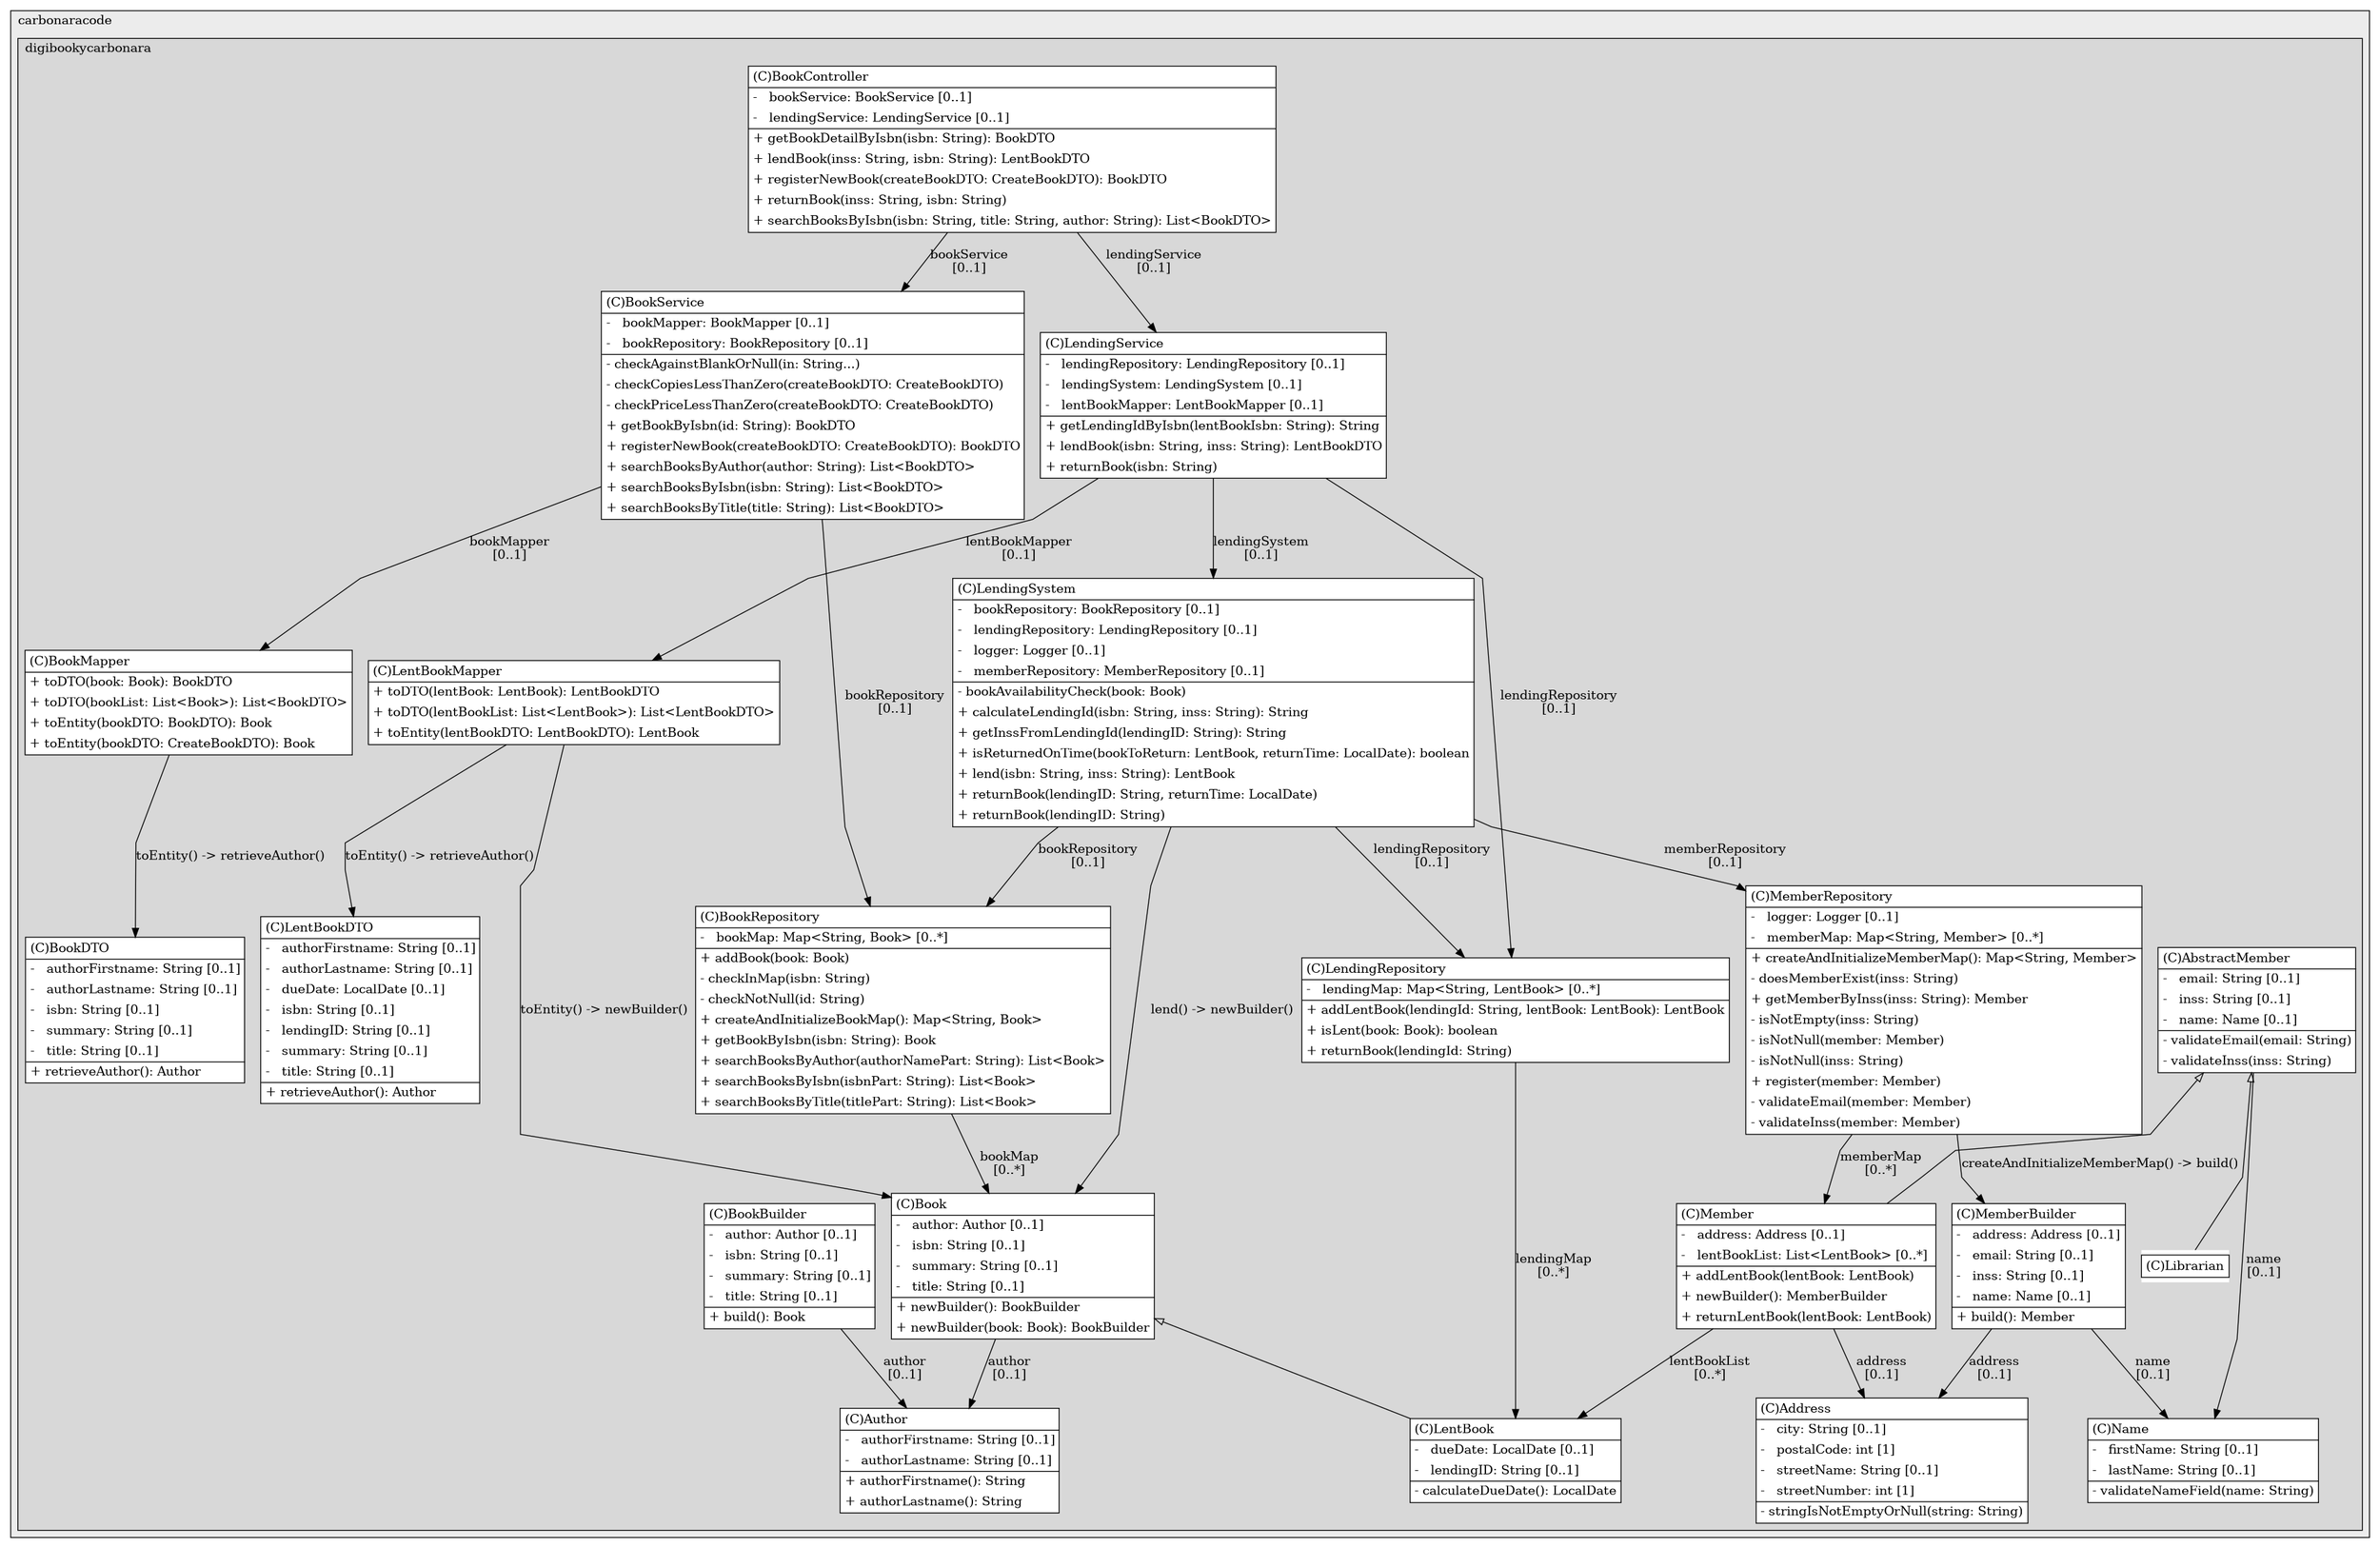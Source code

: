 @startuml

/' diagram meta data start
config=StructureConfiguration;
{
  "projectClassification": {
    "searchMode": "OpenProject", // OpenProject, AllProjects
    "includedProjects": "",
    "pathEndKeywords": "*.impl",
    "isClientPath": "",
    "isClientName": "",
    "isTestPath": "",
    "isTestName": "",
    "isMappingPath": "",
    "isMappingName": "",
    "isDataAccessPath": "",
    "isDataAccessName": "",
    "isDataStructurePath": "",
    "isDataStructureName": "",
    "isInterfaceStructuresPath": "",
    "isInterfaceStructuresName": "",
    "isEntryPointPath": "",
    "isEntryPointName": "",
    "treatFinalFieldsAsMandatory": false
  },
  "graphRestriction": {
    "classPackageExcludeFilter": "",
    "classPackageIncludeFilter": "",
    "classNameExcludeFilter": "",
    "classNameIncludeFilter": "",
    "methodNameExcludeFilter": "",
    "methodNameIncludeFilter": "",
    "removeByInheritance": "", // inheritance/annotation based filtering is done in a second step
    "removeByAnnotation": "",
    "removeByClassPackage": "", // cleanup the graph after inheritance/annotation based filtering is done
    "removeByClassName": "",
    "cutMappings": false,
    "cutEnum": true,
    "cutTests": true,
    "cutClient": true,
    "cutDataAccess": false,
    "cutInterfaceStructures": false,
    "cutDataStructures": false,
    "cutGetterAndSetter": true,
    "cutConstructors": true
  },
  "graphTraversal": {
    "forwardDepth": 6,
    "backwardDepth": 6,
    "classPackageExcludeFilter": "",
    "classPackageIncludeFilter": "",
    "classNameExcludeFilter": "",
    "classNameIncludeFilter": "",
    "methodNameExcludeFilter": "",
    "methodNameIncludeFilter": "",
    "hideMappings": false,
    "hideDataStructures": false,
    "hidePrivateMethods": true,
    "hideInterfaceCalls": true, // indirection: implementation -> interface (is hidden) -> implementation
    "onlyShowApplicationEntryPoints": false, // root node is included
    "useMethodCallsForStructureDiagram": "ForwardOnly" // ForwardOnly, BothDirections, No
  },
  "details": {
    "aggregation": "GroupByClass", // ByClass, GroupByClass, None
    "showClassGenericTypes": true,
    "showMethods": true,
    "showMethodParameterNames": true,
    "showMethodParameterTypes": true,
    "showMethodReturnType": true,
    "showPackageLevels": 2,
    "showDetailedClassStructure": true
  },
  "rootClass": "com.carbonaracode.digibookycarbonara.books.BookController",
  "extensionCallbackMethod": "" // qualified.class.name#methodName - signature: public static String method(String)
}
diagram meta data end '/



digraph g {
    rankdir="TB"
    splines=polyline


'nodes
subgraph cluster_1196949968 {
   	label=carbonaracode
	labeljust=l
	fillcolor="#ececec"
	style=filled

   subgraph cluster_1776094584 {
   	label=digibookycarbonara
	labeljust=l
	fillcolor="#d8d8d8"
	style=filled

   AbstractMember1296305264[
	label=<<TABLE BORDER="1" CELLBORDER="0" CELLPADDING="4" CELLSPACING="0">
<TR><TD ALIGN="LEFT" >(C)AbstractMember</TD></TR>
<HR/>
<TR><TD ALIGN="LEFT" >-   email: String [0..1]</TD></TR>
<TR><TD ALIGN="LEFT" >-   inss: String [0..1]</TD></TR>
<TR><TD ALIGN="LEFT" >-   name: Name [0..1]</TD></TR>
<HR/>
<TR><TD ALIGN="LEFT" >- validateEmail(email: String)</TD></TR>
<TR><TD ALIGN="LEFT" >- validateInss(inss: String)</TD></TR>
</TABLE>>
	style=filled
	margin=0
	shape=plaintext
	fillcolor="#FFFFFF"
];

Address1296305264[
	label=<<TABLE BORDER="1" CELLBORDER="0" CELLPADDING="4" CELLSPACING="0">
<TR><TD ALIGN="LEFT" >(C)Address</TD></TR>
<HR/>
<TR><TD ALIGN="LEFT" >-   city: String [0..1]</TD></TR>
<TR><TD ALIGN="LEFT" >-   postalCode: int [1]</TD></TR>
<TR><TD ALIGN="LEFT" >-   streetName: String [0..1]</TD></TR>
<TR><TD ALIGN="LEFT" >-   streetNumber: int [1]</TD></TR>
<HR/>
<TR><TD ALIGN="LEFT" >- stringIsNotEmptyOrNull(string: String)</TD></TR>
</TABLE>>
	style=filled
	margin=0
	shape=plaintext
	fillcolor="#FFFFFF"
];

Author1398452287[
	label=<<TABLE BORDER="1" CELLBORDER="0" CELLPADDING="4" CELLSPACING="0">
<TR><TD ALIGN="LEFT" >(C)Author</TD></TR>
<HR/>
<TR><TD ALIGN="LEFT" >-   authorFirstname: String [0..1]</TD></TR>
<TR><TD ALIGN="LEFT" >-   authorLastname: String [0..1]</TD></TR>
<HR/>
<TR><TD ALIGN="LEFT" >+ authorFirstname(): String</TD></TR>
<TR><TD ALIGN="LEFT" >+ authorLastname(): String</TD></TR>
</TABLE>>
	style=filled
	margin=0
	shape=plaintext
	fillcolor="#FFFFFF"
];

Book1398452287[
	label=<<TABLE BORDER="1" CELLBORDER="0" CELLPADDING="4" CELLSPACING="0">
<TR><TD ALIGN="LEFT" >(C)Book</TD></TR>
<HR/>
<TR><TD ALIGN="LEFT" >-   author: Author [0..1]</TD></TR>
<TR><TD ALIGN="LEFT" >-   isbn: String [0..1]</TD></TR>
<TR><TD ALIGN="LEFT" >-   summary: String [0..1]</TD></TR>
<TR><TD ALIGN="LEFT" >-   title: String [0..1]</TD></TR>
<HR/>
<TR><TD ALIGN="LEFT" >+ newBuilder(): BookBuilder</TD></TR>
<TR><TD ALIGN="LEFT" >+ newBuilder(book: Book): BookBuilder</TD></TR>
</TABLE>>
	style=filled
	margin=0
	shape=plaintext
	fillcolor="#FFFFFF"
];

BookBuilder1923921642[
	label=<<TABLE BORDER="1" CELLBORDER="0" CELLPADDING="4" CELLSPACING="0">
<TR><TD ALIGN="LEFT" >(C)BookBuilder</TD></TR>
<HR/>
<TR><TD ALIGN="LEFT" >-   author: Author [0..1]</TD></TR>
<TR><TD ALIGN="LEFT" >-   isbn: String [0..1]</TD></TR>
<TR><TD ALIGN="LEFT" >-   summary: String [0..1]</TD></TR>
<TR><TD ALIGN="LEFT" >-   title: String [0..1]</TD></TR>
<HR/>
<TR><TD ALIGN="LEFT" >+ build(): Book</TD></TR>
</TABLE>>
	style=filled
	margin=0
	shape=plaintext
	fillcolor="#FFFFFF"
];

BookController1398452287[
	label=<<TABLE BORDER="1" CELLBORDER="0" CELLPADDING="4" CELLSPACING="0">
<TR><TD ALIGN="LEFT" >(C)BookController</TD></TR>
<HR/>
<TR><TD ALIGN="LEFT" >-   bookService: BookService [0..1]</TD></TR>
<TR><TD ALIGN="LEFT" >-   lendingService: LendingService [0..1]</TD></TR>
<HR/>
<TR><TD ALIGN="LEFT" >+ getBookDetailByIsbn(isbn: String): BookDTO</TD></TR>
<TR><TD ALIGN="LEFT" >+ lendBook(inss: String, isbn: String): LentBookDTO</TD></TR>
<TR><TD ALIGN="LEFT" >+ registerNewBook(createBookDTO: CreateBookDTO): BookDTO</TD></TR>
<TR><TD ALIGN="LEFT" >+ returnBook(inss: String, isbn: String)</TD></TR>
<TR><TD ALIGN="LEFT" >+ searchBooksByIsbn(isbn: String, title: String, author: String): List&lt;BookDTO&gt;</TD></TR>
</TABLE>>
	style=filled
	margin=0
	shape=plaintext
	fillcolor="#FFFFFF"
];

BookDTO1398452287[
	label=<<TABLE BORDER="1" CELLBORDER="0" CELLPADDING="4" CELLSPACING="0">
<TR><TD ALIGN="LEFT" >(C)BookDTO</TD></TR>
<HR/>
<TR><TD ALIGN="LEFT" >-   authorFirstname: String [0..1]</TD></TR>
<TR><TD ALIGN="LEFT" >-   authorLastname: String [0..1]</TD></TR>
<TR><TD ALIGN="LEFT" >-   isbn: String [0..1]</TD></TR>
<TR><TD ALIGN="LEFT" >-   summary: String [0..1]</TD></TR>
<TR><TD ALIGN="LEFT" >-   title: String [0..1]</TD></TR>
<HR/>
<TR><TD ALIGN="LEFT" >+ retrieveAuthor(): Author</TD></TR>
</TABLE>>
	style=filled
	margin=0
	shape=plaintext
	fillcolor="#FFFFFF"
];

BookMapper1398452287[
	label=<<TABLE BORDER="1" CELLBORDER="0" CELLPADDING="4" CELLSPACING="0">
<TR><TD ALIGN="LEFT" >(C)BookMapper</TD></TR>
<HR/>
<TR><TD ALIGN="LEFT" >+ toDTO(book: Book): BookDTO</TD></TR>
<TR><TD ALIGN="LEFT" >+ toDTO(bookList: List&lt;Book&gt;): List&lt;BookDTO&gt;</TD></TR>
<TR><TD ALIGN="LEFT" >+ toEntity(bookDTO: BookDTO): Book</TD></TR>
<TR><TD ALIGN="LEFT" >+ toEntity(bookDTO: CreateBookDTO): Book</TD></TR>
</TABLE>>
	style=filled
	margin=0
	shape=plaintext
	fillcolor="#FFFFFF"
];

BookRepository1398452287[
	label=<<TABLE BORDER="1" CELLBORDER="0" CELLPADDING="4" CELLSPACING="0">
<TR><TD ALIGN="LEFT" >(C)BookRepository</TD></TR>
<HR/>
<TR><TD ALIGN="LEFT" >-   bookMap: Map&lt;String, Book&gt; [0..*]</TD></TR>
<HR/>
<TR><TD ALIGN="LEFT" >+ addBook(book: Book)</TD></TR>
<TR><TD ALIGN="LEFT" >- checkInMap(isbn: String)</TD></TR>
<TR><TD ALIGN="LEFT" >- checkNotNull(id: String)</TD></TR>
<TR><TD ALIGN="LEFT" >+ createAndInitializeBookMap(): Map&lt;String, Book&gt;</TD></TR>
<TR><TD ALIGN="LEFT" >+ getBookByIsbn(isbn: String): Book</TD></TR>
<TR><TD ALIGN="LEFT" >+ searchBooksByAuthor(authorNamePart: String): List&lt;Book&gt;</TD></TR>
<TR><TD ALIGN="LEFT" >+ searchBooksByIsbn(isbnPart: String): List&lt;Book&gt;</TD></TR>
<TR><TD ALIGN="LEFT" >+ searchBooksByTitle(titlePart: String): List&lt;Book&gt;</TD></TR>
</TABLE>>
	style=filled
	margin=0
	shape=plaintext
	fillcolor="#FFFFFF"
];

BookService1398452287[
	label=<<TABLE BORDER="1" CELLBORDER="0" CELLPADDING="4" CELLSPACING="0">
<TR><TD ALIGN="LEFT" >(C)BookService</TD></TR>
<HR/>
<TR><TD ALIGN="LEFT" >-   bookMapper: BookMapper [0..1]</TD></TR>
<TR><TD ALIGN="LEFT" >-   bookRepository: BookRepository [0..1]</TD></TR>
<HR/>
<TR><TD ALIGN="LEFT" >- checkAgainstBlankOrNull(in: String...)</TD></TR>
<TR><TD ALIGN="LEFT" >- checkCopiesLessThanZero(createBookDTO: CreateBookDTO)</TD></TR>
<TR><TD ALIGN="LEFT" >- checkPriceLessThanZero(createBookDTO: CreateBookDTO)</TD></TR>
<TR><TD ALIGN="LEFT" >+ getBookByIsbn(id: String): BookDTO</TD></TR>
<TR><TD ALIGN="LEFT" >+ registerNewBook(createBookDTO: CreateBookDTO): BookDTO</TD></TR>
<TR><TD ALIGN="LEFT" >+ searchBooksByAuthor(author: String): List&lt;BookDTO&gt;</TD></TR>
<TR><TD ALIGN="LEFT" >+ searchBooksByIsbn(isbn: String): List&lt;BookDTO&gt;</TD></TR>
<TR><TD ALIGN="LEFT" >+ searchBooksByTitle(title: String): List&lt;BookDTO&gt;</TD></TR>
</TABLE>>
	style=filled
	margin=0
	shape=plaintext
	fillcolor="#FFFFFF"
];

LendingRepository409788394[
	label=<<TABLE BORDER="1" CELLBORDER="0" CELLPADDING="4" CELLSPACING="0">
<TR><TD ALIGN="LEFT" >(C)LendingRepository</TD></TR>
<HR/>
<TR><TD ALIGN="LEFT" >-   lendingMap: Map&lt;String, LentBook&gt; [0..*]</TD></TR>
<HR/>
<TR><TD ALIGN="LEFT" >+ addLentBook(lendingId: String, lentBook: LentBook): LentBook</TD></TR>
<TR><TD ALIGN="LEFT" >+ isLent(book: Book): boolean</TD></TR>
<TR><TD ALIGN="LEFT" >+ returnBook(lendingId: String)</TD></TR>
</TABLE>>
	style=filled
	margin=0
	shape=plaintext
	fillcolor="#FFFFFF"
];

LendingService409788394[
	label=<<TABLE BORDER="1" CELLBORDER="0" CELLPADDING="4" CELLSPACING="0">
<TR><TD ALIGN="LEFT" >(C)LendingService</TD></TR>
<HR/>
<TR><TD ALIGN="LEFT" >-   lendingRepository: LendingRepository [0..1]</TD></TR>
<TR><TD ALIGN="LEFT" >-   lendingSystem: LendingSystem [0..1]</TD></TR>
<TR><TD ALIGN="LEFT" >-   lentBookMapper: LentBookMapper [0..1]</TD></TR>
<HR/>
<TR><TD ALIGN="LEFT" >+ getLendingIdByIsbn(lentBookIsbn: String): String</TD></TR>
<TR><TD ALIGN="LEFT" >+ lendBook(isbn: String, inss: String): LentBookDTO</TD></TR>
<TR><TD ALIGN="LEFT" >+ returnBook(isbn: String)</TD></TR>
</TABLE>>
	style=filled
	margin=0
	shape=plaintext
	fillcolor="#FFFFFF"
];

LendingSystem409788394[
	label=<<TABLE BORDER="1" CELLBORDER="0" CELLPADDING="4" CELLSPACING="0">
<TR><TD ALIGN="LEFT" >(C)LendingSystem</TD></TR>
<HR/>
<TR><TD ALIGN="LEFT" >-   bookRepository: BookRepository [0..1]</TD></TR>
<TR><TD ALIGN="LEFT" >-   lendingRepository: LendingRepository [0..1]</TD></TR>
<TR><TD ALIGN="LEFT" >-   logger: Logger [0..1]</TD></TR>
<TR><TD ALIGN="LEFT" >-   memberRepository: MemberRepository [0..1]</TD></TR>
<HR/>
<TR><TD ALIGN="LEFT" >- bookAvailabilityCheck(book: Book)</TD></TR>
<TR><TD ALIGN="LEFT" >+ calculateLendingId(isbn: String, inss: String): String</TD></TR>
<TR><TD ALIGN="LEFT" >+ getInssFromLendingId(lendingID: String): String</TD></TR>
<TR><TD ALIGN="LEFT" >+ isReturnedOnTime(bookToReturn: LentBook, returnTime: LocalDate): boolean</TD></TR>
<TR><TD ALIGN="LEFT" >+ lend(isbn: String, inss: String): LentBook</TD></TR>
<TR><TD ALIGN="LEFT" >+ returnBook(lendingID: String, returnTime: LocalDate)</TD></TR>
<TR><TD ALIGN="LEFT" >+ returnBook(lendingID: String)</TD></TR>
</TABLE>>
	style=filled
	margin=0
	shape=plaintext
	fillcolor="#FFFFFF"
];

LentBook409788394[
	label=<<TABLE BORDER="1" CELLBORDER="0" CELLPADDING="4" CELLSPACING="0">
<TR><TD ALIGN="LEFT" >(C)LentBook</TD></TR>
<HR/>
<TR><TD ALIGN="LEFT" >-   dueDate: LocalDate [0..1]</TD></TR>
<TR><TD ALIGN="LEFT" >-   lendingID: String [0..1]</TD></TR>
<HR/>
<TR><TD ALIGN="LEFT" >- calculateDueDate(): LocalDate</TD></TR>
</TABLE>>
	style=filled
	margin=0
	shape=plaintext
	fillcolor="#FFFFFF"
];

LentBookDTO409788394[
	label=<<TABLE BORDER="1" CELLBORDER="0" CELLPADDING="4" CELLSPACING="0">
<TR><TD ALIGN="LEFT" >(C)LentBookDTO</TD></TR>
<HR/>
<TR><TD ALIGN="LEFT" >-   authorFirstname: String [0..1]</TD></TR>
<TR><TD ALIGN="LEFT" >-   authorLastname: String [0..1]</TD></TR>
<TR><TD ALIGN="LEFT" >-   dueDate: LocalDate [0..1]</TD></TR>
<TR><TD ALIGN="LEFT" >-   isbn: String [0..1]</TD></TR>
<TR><TD ALIGN="LEFT" >-   lendingID: String [0..1]</TD></TR>
<TR><TD ALIGN="LEFT" >-   summary: String [0..1]</TD></TR>
<TR><TD ALIGN="LEFT" >-   title: String [0..1]</TD></TR>
<HR/>
<TR><TD ALIGN="LEFT" >+ retrieveAuthor(): Author</TD></TR>
</TABLE>>
	style=filled
	margin=0
	shape=plaintext
	fillcolor="#FFFFFF"
];

LentBookMapper409788394[
	label=<<TABLE BORDER="1" CELLBORDER="0" CELLPADDING="4" CELLSPACING="0">
<TR><TD ALIGN="LEFT" >(C)LentBookMapper</TD></TR>
<HR/>
<TR><TD ALIGN="LEFT" >+ toDTO(lentBook: LentBook): LentBookDTO</TD></TR>
<TR><TD ALIGN="LEFT" >+ toDTO(lentBookList: List&lt;LentBook&gt;): List&lt;LentBookDTO&gt;</TD></TR>
<TR><TD ALIGN="LEFT" >+ toEntity(lentBookDTO: LentBookDTO): LentBook</TD></TR>
</TABLE>>
	style=filled
	margin=0
	shape=plaintext
	fillcolor="#FFFFFF"
];

Librarian2052539930[
	label=<<TABLE BORDER="1" CELLBORDER="0" CELLPADDING="4" CELLSPACING="0">
<TR><TD ALIGN="LEFT" >(C)Librarian</TD></TR>
</TABLE>>
	style=filled
	margin=0
	shape=plaintext
	fillcolor="#FFFFFF"
];

Member1296305264[
	label=<<TABLE BORDER="1" CELLBORDER="0" CELLPADDING="4" CELLSPACING="0">
<TR><TD ALIGN="LEFT" >(C)Member</TD></TR>
<HR/>
<TR><TD ALIGN="LEFT" >-   address: Address [0..1]</TD></TR>
<TR><TD ALIGN="LEFT" >-   lentBookList: List&lt;LentBook&gt; [0..*]</TD></TR>
<HR/>
<TR><TD ALIGN="LEFT" >+ addLentBook(lentBook: LentBook)</TD></TR>
<TR><TD ALIGN="LEFT" >+ newBuilder(): MemberBuilder</TD></TR>
<TR><TD ALIGN="LEFT" >+ returnLentBook(lentBook: LentBook)</TD></TR>
</TABLE>>
	style=filled
	margin=0
	shape=plaintext
	fillcolor="#FFFFFF"
];

MemberBuilder157299192[
	label=<<TABLE BORDER="1" CELLBORDER="0" CELLPADDING="4" CELLSPACING="0">
<TR><TD ALIGN="LEFT" >(C)MemberBuilder</TD></TR>
<HR/>
<TR><TD ALIGN="LEFT" >-   address: Address [0..1]</TD></TR>
<TR><TD ALIGN="LEFT" >-   email: String [0..1]</TD></TR>
<TR><TD ALIGN="LEFT" >-   inss: String [0..1]</TD></TR>
<TR><TD ALIGN="LEFT" >-   name: Name [0..1]</TD></TR>
<HR/>
<TR><TD ALIGN="LEFT" >+ build(): Member</TD></TR>
</TABLE>>
	style=filled
	margin=0
	shape=plaintext
	fillcolor="#FFFFFF"
];

MemberRepository1296305264[
	label=<<TABLE BORDER="1" CELLBORDER="0" CELLPADDING="4" CELLSPACING="0">
<TR><TD ALIGN="LEFT" >(C)MemberRepository</TD></TR>
<HR/>
<TR><TD ALIGN="LEFT" >-   logger: Logger [0..1]</TD></TR>
<TR><TD ALIGN="LEFT" >-   memberMap: Map&lt;String, Member&gt; [0..*]</TD></TR>
<HR/>
<TR><TD ALIGN="LEFT" >+ createAndInitializeMemberMap(): Map&lt;String, Member&gt;</TD></TR>
<TR><TD ALIGN="LEFT" >- doesMemberExist(inss: String)</TD></TR>
<TR><TD ALIGN="LEFT" >+ getMemberByInss(inss: String): Member</TD></TR>
<TR><TD ALIGN="LEFT" >- isNotEmpty(inss: String)</TD></TR>
<TR><TD ALIGN="LEFT" >- isNotNull(member: Member)</TD></TR>
<TR><TD ALIGN="LEFT" >- isNotNull(inss: String)</TD></TR>
<TR><TD ALIGN="LEFT" >+ register(member: Member)</TD></TR>
<TR><TD ALIGN="LEFT" >- validateEmail(member: Member)</TD></TR>
<TR><TD ALIGN="LEFT" >- validateInss(member: Member)</TD></TR>
</TABLE>>
	style=filled
	margin=0
	shape=plaintext
	fillcolor="#FFFFFF"
];

Name1718269883[
	label=<<TABLE BORDER="1" CELLBORDER="0" CELLPADDING="4" CELLSPACING="0">
<TR><TD ALIGN="LEFT" >(C)Name</TD></TR>
<HR/>
<TR><TD ALIGN="LEFT" >-   firstName: String [0..1]</TD></TR>
<TR><TD ALIGN="LEFT" >-   lastName: String [0..1]</TD></TR>
<HR/>
<TR><TD ALIGN="LEFT" >- validateNameField(name: String)</TD></TR>
</TABLE>>
	style=filled
	margin=0
	shape=plaintext
	fillcolor="#FFFFFF"
];
}
}

'edges
AbstractMember1296305264 -> Librarian2052539930[arrowhead=none, arrowtail=empty, dir=both];
AbstractMember1296305264 -> Member1296305264[arrowhead=none, arrowtail=empty, dir=both];
AbstractMember1296305264 -> Name1718269883[label="name
[0..1]"];
Book1398452287 -> Author1398452287[label="author
[0..1]"];
Book1398452287 -> LentBook409788394[arrowhead=none, arrowtail=empty, dir=both];
BookBuilder1923921642 -> Author1398452287[label="author
[0..1]"];
BookController1398452287 -> BookService1398452287[label="bookService
[0..1]"];
BookController1398452287 -> LendingService409788394[label="lendingService
[0..1]"];
BookMapper1398452287 -> BookDTO1398452287[label="toEntity() -> retrieveAuthor()"];
BookRepository1398452287 -> Book1398452287[label="bookMap
[0..*]"];
BookService1398452287 -> BookMapper1398452287[label="bookMapper
[0..1]"];
BookService1398452287 -> BookRepository1398452287[label="bookRepository
[0..1]"];
LendingRepository409788394 -> LentBook409788394[label="lendingMap
[0..*]"];
LendingService409788394 -> LendingRepository409788394[label="lendingRepository
[0..1]"];
LendingService409788394 -> LendingSystem409788394[label="lendingSystem
[0..1]"];
LendingService409788394 -> LentBookMapper409788394[label="lentBookMapper
[0..1]"];
LendingSystem409788394 -> Book1398452287[label="lend() -> newBuilder()"];
LendingSystem409788394 -> BookRepository1398452287[label="bookRepository
[0..1]"];
LendingSystem409788394 -> LendingRepository409788394[label="lendingRepository
[0..1]"];
LendingSystem409788394 -> MemberRepository1296305264[label="memberRepository
[0..1]"];
LentBookMapper409788394 -> Book1398452287[label="toEntity() -> newBuilder()"];
LentBookMapper409788394 -> LentBookDTO409788394[label="toEntity() -> retrieveAuthor()"];
Member1296305264 -> Address1296305264[label="address
[0..1]"];
Member1296305264 -> LentBook409788394[label="lentBookList
[0..*]"];
MemberBuilder157299192 -> Address1296305264[label="address
[0..1]"];
MemberBuilder157299192 -> Name1718269883[label="name
[0..1]"];
MemberRepository1296305264 -> Member1296305264[label="memberMap
[0..*]"];
MemberRepository1296305264 -> MemberBuilder157299192[label="createAndInitializeMemberMap() -> build()"];

}
@enduml

